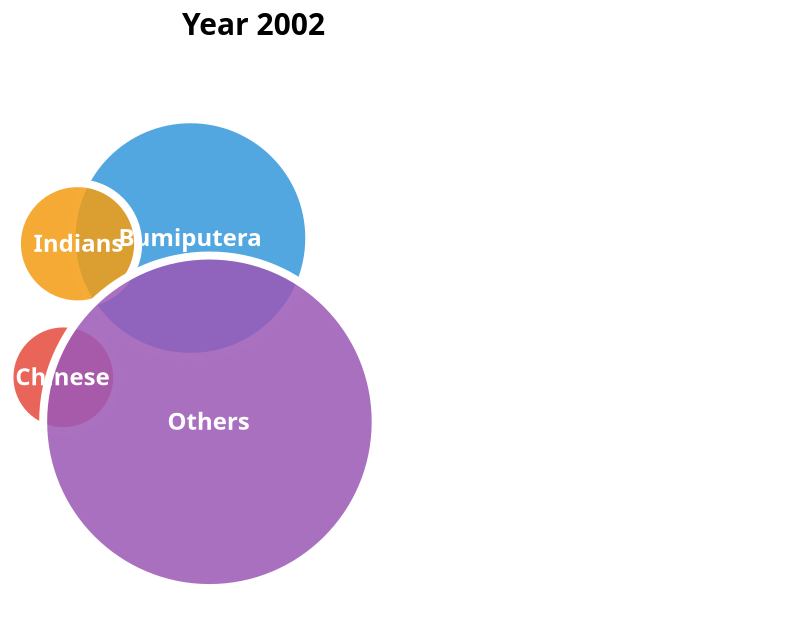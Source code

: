 {
  "$schema": "https://vega.github.io/schema/vega/v6.json",
  "description": "Packed bubble chart showing poverty incidence by ethnicity (2002)",
  "width": 100,
  "height": 320,

  "signals": [
    {"name": "cx", "update": "width/2-260"},
    {"name": "cy", "update": "170"}
  ],
  "data": [
    {
      "name": "table",
      "values": [
        {"ethnic": "Bumiputera", "poverty": 7.3},
        {"ethnic": "Chinese", "poverty": 1.5},
        {"ethnic": "Indians", "poverty": 1.9},
        {"ethnic": "Others", "poverty": 14.3}
      ]
    }
  ],
  "scales": [
    {
      "name": "size",
      "domain": [0, 15],
      "range": [0, 29000]  
    },
    {
      "name": "color",
      "type": "ordinal",
      "domain": ["Bumiputera", "Chinese", "Indians", "Others"],
      "range": ["#3498db", "#e74c3c", "#f39c12", "#9b59b6"]
    }
  ],
  "marks": [
    {
      "type": "text",
      "encode": {
        "enter": {
          "x": {"signal": "width/2-220"},
          "y": {"value": 5.5},
          "text": {"value": "Year 2002"},
          "align": {"value": "center"},
          "baseline": {"value": "top"},
          "fontSize": {"value": 15},
          "fontWeight": {"value": "bold"}
        }
      }
    },
    {
      "name": "nodes",
      "type": "symbol",
      "from": {"data": "table"},
      "encode": {
        "enter": {
          "fill": {"scale": "color", "field": "ethnic"},
          "xfocus": {"signal": "cx"},
          "yfocus": {"signal": "cy"}
        },
        "update": {
          "size": {"signal": "datum.poverty", "scale": "size"},
          "stroke": {"value": "white"},
          "strokeWidth": {"value": 4},
          "fillOpacity": {"value": 0.85},
          "tooltip": {
            "signal": "{'Ethnicity': datum.ethnic, 'Poverty Rate (%)': datum.poverty}"
          }
        },
        "hover": {
          "fillOpacity": {"value": 1},
          "strokeWidth": {"value": 6}
        }
      },
      "transform": [
        {
          "type": "force",
          "iterations": 300,
          "static": false,
          "restart": true,
          "forces": [
            {
              "force": "collide",
              "iterations": 3,
              "radius": {"expr": "sqrt(datum.size)/2 + 1"}  
            },
            {"force": "center", "x": {"signal": "cx"}, "y": {"signal": "cy"}},
            {"force": "x", "x": "xfocus", "strength": 0.05},
            {"force": "y", "y": "yfocus", "strength": 0.05}
          ]
        }
      ]
    },
    {
      "type": "text",
      "from": {"data": "nodes"},
      "encode": {
        "enter": {
          "align": {"value": "center"},
          "baseline": {"value": "middle"},
          "fontSize": {"value": 12},
          "fontWeight": {"value": "bold"},
          "fill": {"value": "white"}
        },
        "update": {
          "x": {"field": "x"},
          "y": {"field": "y"},
          "text": {"field": "datum.ethnic"}
        }
      }
    }
  ]
}